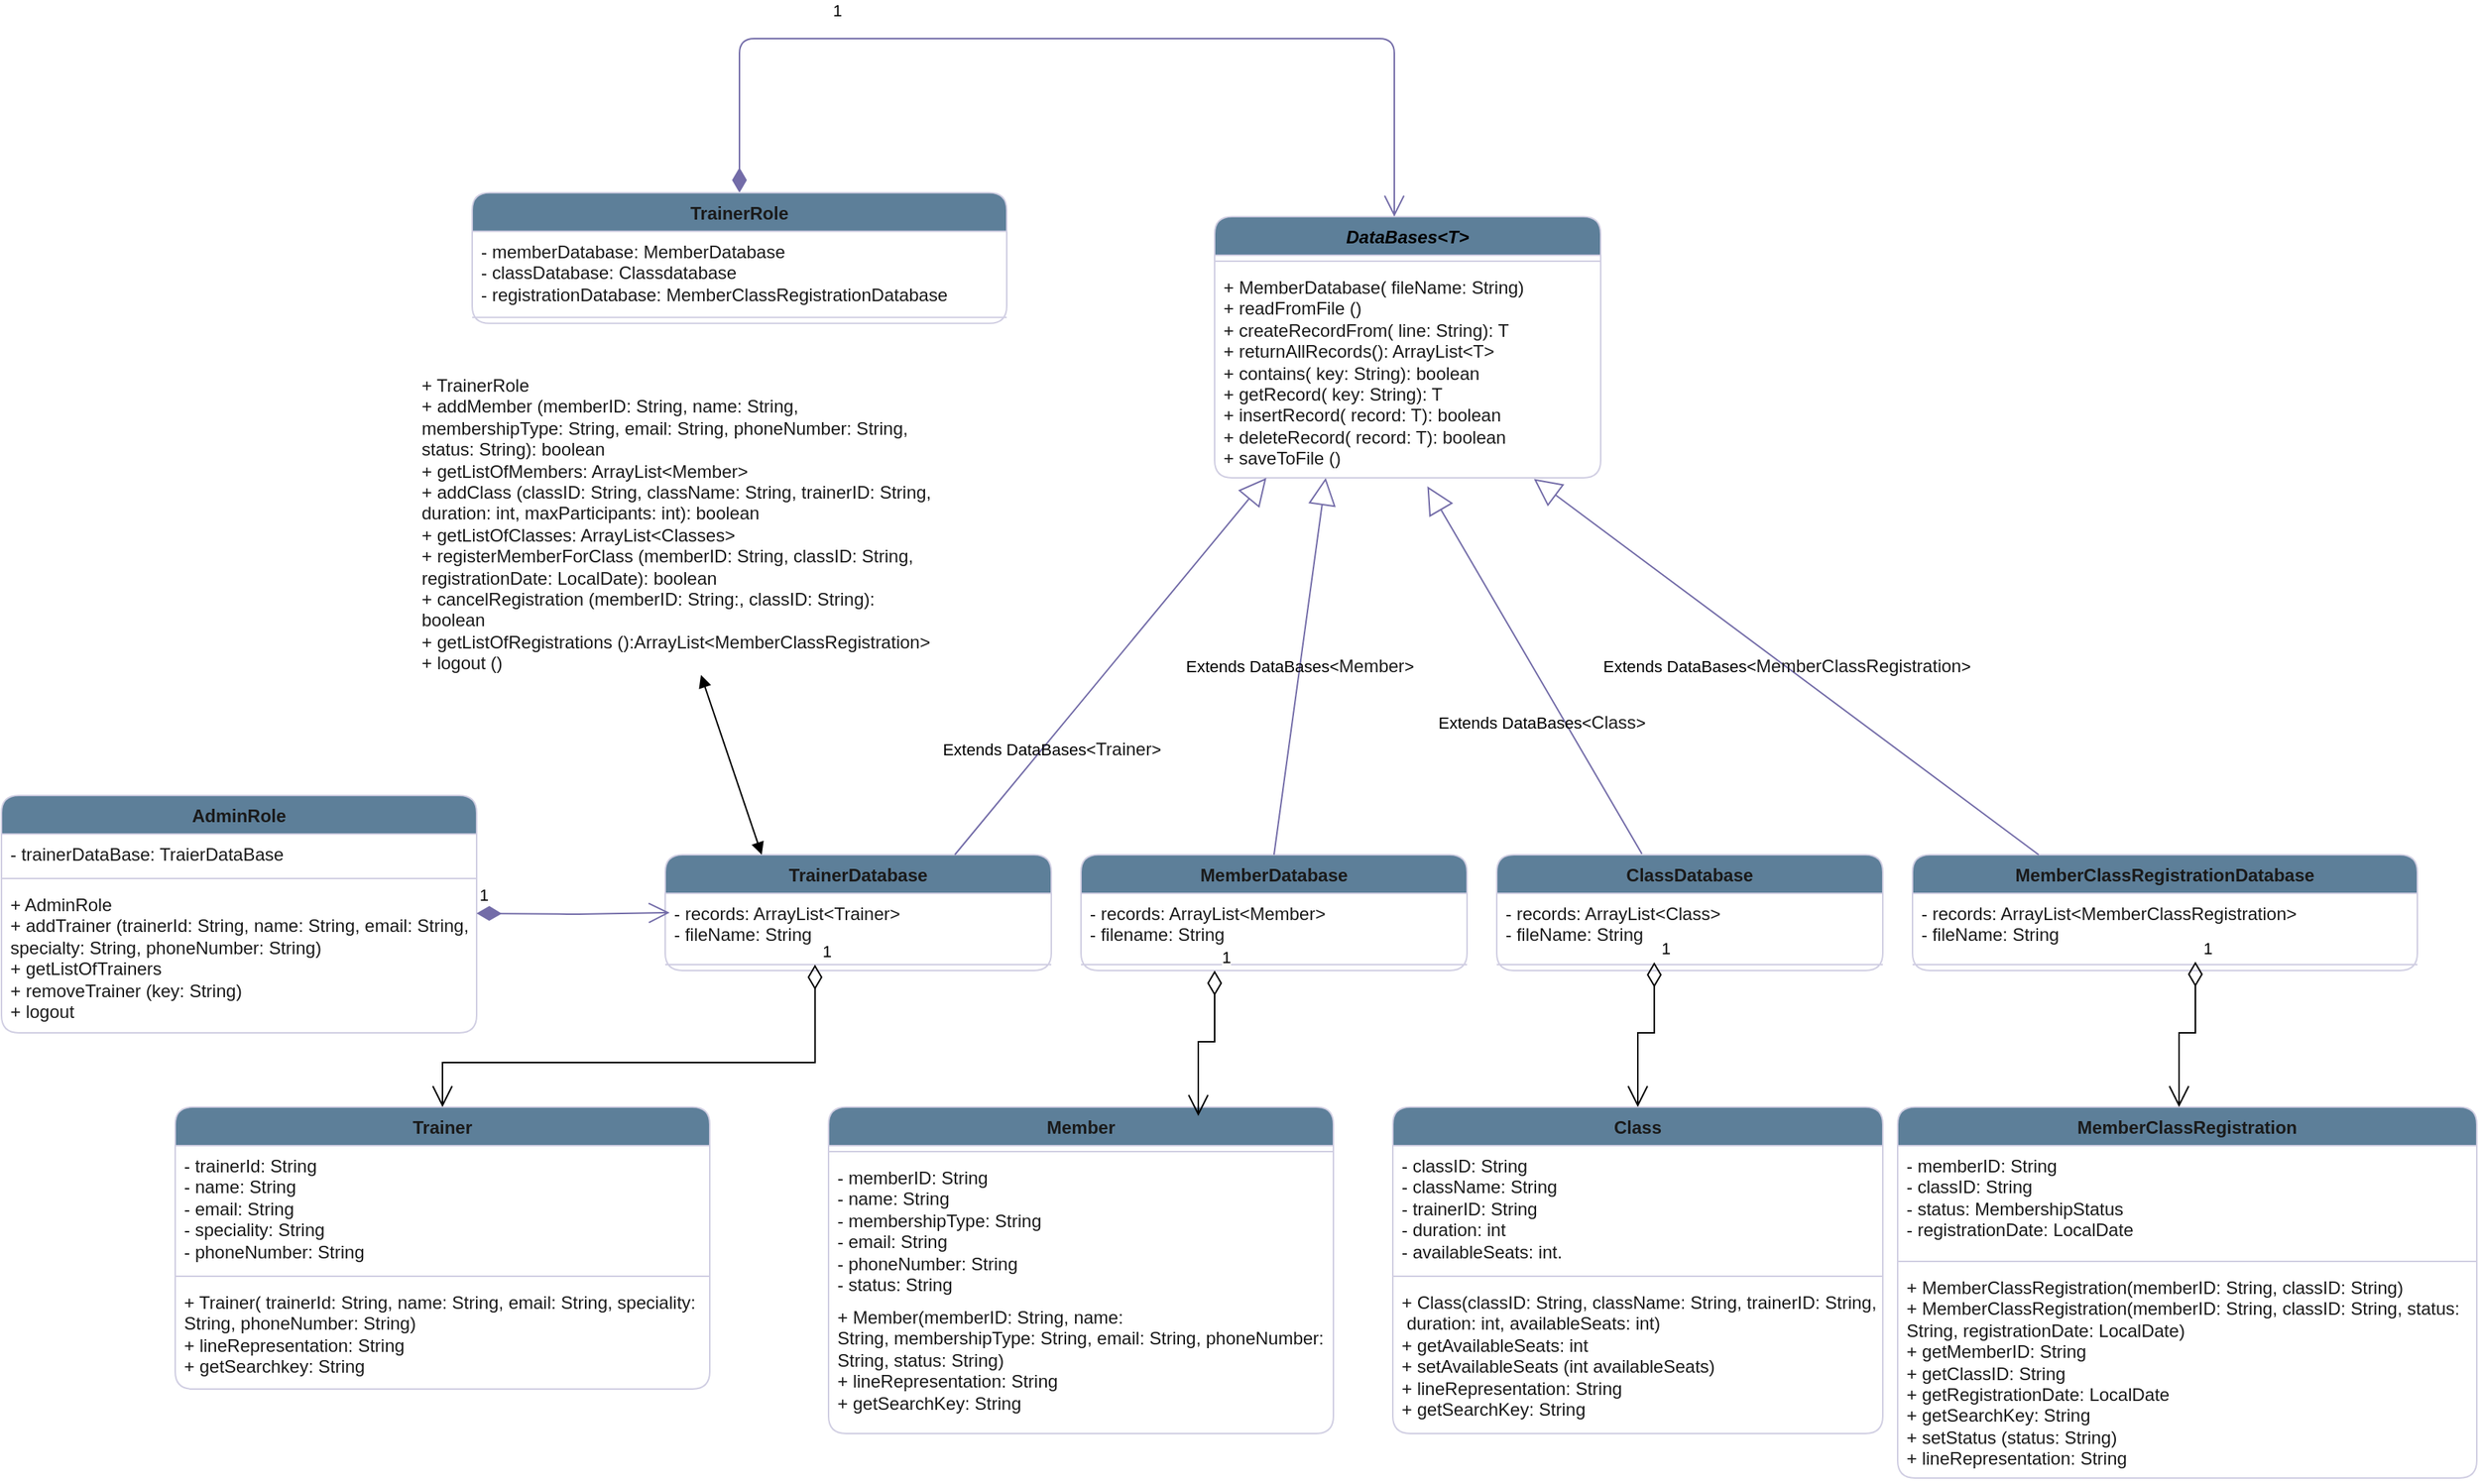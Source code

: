 <mxfile version="24.8.3">
  <diagram name="Page-1" id="uNXpM8GX55VVOr5tb7Le">
    <mxGraphModel dx="2457" dy="936" grid="1" gridSize="10" guides="1" tooltips="1" connect="1" arrows="1" fold="1" page="1" pageScale="1" pageWidth="827" pageHeight="1169" math="0" shadow="0">
      <root>
        <mxCell id="0" />
        <mxCell id="1" parent="0" />
        <mxCell id="aKMdua-5Uy_HJUvLc1qy-13" value="Member" style="swimlane;fontStyle=1;align=center;verticalAlign=top;childLayout=stackLayout;horizontal=1;startSize=26;horizontalStack=0;resizeParent=1;resizeParentMax=0;resizeLast=0;collapsible=1;marginBottom=0;whiteSpace=wrap;html=1;labelBackgroundColor=none;fillColor=#5D7F99;strokeColor=#D0CEE2;fontColor=#1A1A1A;rounded=1;" parent="1" vertex="1">
          <mxGeometry x="-270" y="770" width="340" height="220" as="geometry" />
        </mxCell>
        <mxCell id="aKMdua-5Uy_HJUvLc1qy-15" value="" style="line;strokeWidth=1;fillColor=none;align=left;verticalAlign=middle;spacingTop=-1;spacingLeft=3;spacingRight=3;rotatable=0;labelPosition=right;points=[];portConstraint=eastwest;strokeColor=#D0CEE2;labelBackgroundColor=none;fontColor=#1A1A1A;rounded=1;" parent="aKMdua-5Uy_HJUvLc1qy-13" vertex="1">
          <mxGeometry y="26" width="340" height="8" as="geometry" />
        </mxCell>
        <mxCell id="aKMdua-5Uy_HJUvLc1qy-14" value="-&amp;nbsp;memberID: String&lt;div&gt;- name: String&lt;/div&gt;&lt;div&gt;- membershipType: String&lt;/div&gt;&lt;div&gt;- email: String&lt;/div&gt;&lt;div&gt;- phoneNumber: String&lt;/div&gt;&lt;div&gt;- status: String&lt;/div&gt;" style="text;strokeColor=none;fillColor=none;align=left;verticalAlign=top;spacingLeft=4;spacingRight=4;overflow=hidden;rotatable=0;points=[[0,0.5],[1,0.5]];portConstraint=eastwest;whiteSpace=wrap;html=1;labelBackgroundColor=none;fontColor=#1A1A1A;rounded=1;" parent="aKMdua-5Uy_HJUvLc1qy-13" vertex="1">
          <mxGeometry y="34" width="340" height="94" as="geometry" />
        </mxCell>
        <mxCell id="aKMdua-5Uy_HJUvLc1qy-16" value="&lt;div&gt;+ Member(&lt;span style=&quot;background-color: initial;&quot;&gt;memberID: String,&amp;nbsp;&lt;/span&gt;&lt;span style=&quot;background-color: initial;&quot;&gt;name: String,&amp;nbsp;&lt;/span&gt;&lt;span style=&quot;background-color: initial;&quot;&gt;membershipType:&amp;nbsp;&lt;/span&gt;String&lt;span style=&quot;background-color: initial;&quot;&gt;,&amp;nbsp;&lt;/span&gt;&lt;span style=&quot;background-color: initial;&quot;&gt;email: String,&amp;nbsp;&lt;/span&gt;&lt;span style=&quot;background-color: initial;&quot;&gt;phoneNumber: String,&amp;nbsp;&lt;/span&gt;&lt;span style=&quot;background-color: initial;&quot;&gt;status:&amp;nbsp;&lt;/span&gt;String&lt;span style=&quot;background-color: initial;&quot;&gt;)&lt;/span&gt;&lt;/div&gt;+&amp;nbsp;lineRepresentation: String&lt;div&gt;+&amp;nbsp;getSearchKey: String&lt;/div&gt;" style="text;strokeColor=none;fillColor=none;align=left;verticalAlign=top;spacingLeft=4;spacingRight=4;overflow=hidden;rotatable=0;points=[[0,0.5],[1,0.5]];portConstraint=eastwest;whiteSpace=wrap;html=1;labelBackgroundColor=none;fontColor=#1A1A1A;rounded=1;" parent="aKMdua-5Uy_HJUvLc1qy-13" vertex="1">
          <mxGeometry y="128" width="340" height="92" as="geometry" />
        </mxCell>
        <mxCell id="aKMdua-5Uy_HJUvLc1qy-18" value="MemberDatabase" style="swimlane;fontStyle=1;align=center;verticalAlign=top;childLayout=stackLayout;horizontal=1;startSize=26;horizontalStack=0;resizeParent=1;resizeParentMax=0;resizeLast=0;collapsible=1;marginBottom=0;whiteSpace=wrap;html=1;labelBackgroundColor=none;fillColor=#5D7F99;strokeColor=#D0CEE2;fontColor=#1A1A1A;rounded=1;" parent="1" vertex="1">
          <mxGeometry x="-100" y="600.0" width="260" height="78" as="geometry" />
        </mxCell>
        <mxCell id="aKMdua-5Uy_HJUvLc1qy-19" value="- records: ArrayList&amp;lt;Member&amp;gt;&lt;div&gt;- filename: String&lt;/div&gt;" style="text;strokeColor=none;fillColor=none;align=left;verticalAlign=top;spacingLeft=4;spacingRight=4;overflow=hidden;rotatable=0;points=[[0,0.5],[1,0.5]];portConstraint=eastwest;whiteSpace=wrap;html=1;labelBackgroundColor=none;fontColor=#1A1A1A;rounded=1;" parent="aKMdua-5Uy_HJUvLc1qy-18" vertex="1">
          <mxGeometry y="26" width="260" height="44" as="geometry" />
        </mxCell>
        <mxCell id="aKMdua-5Uy_HJUvLc1qy-20" value="" style="line;strokeWidth=1;fillColor=none;align=left;verticalAlign=middle;spacingTop=-1;spacingLeft=3;spacingRight=3;rotatable=0;labelPosition=right;points=[];portConstraint=eastwest;strokeColor=#D0CEE2;labelBackgroundColor=none;fontColor=#1A1A1A;rounded=1;" parent="aKMdua-5Uy_HJUvLc1qy-18" vertex="1">
          <mxGeometry y="70" width="260" height="8" as="geometry" />
        </mxCell>
        <mxCell id="aKMdua-5Uy_HJUvLc1qy-26" value="ClassDatabase" style="swimlane;fontStyle=1;align=center;verticalAlign=top;childLayout=stackLayout;horizontal=1;startSize=26;horizontalStack=0;resizeParent=1;resizeParentMax=0;resizeLast=0;collapsible=1;marginBottom=0;whiteSpace=wrap;html=1;labelBackgroundColor=none;fillColor=#5D7F99;strokeColor=#D0CEE2;fontColor=#1A1A1A;rounded=1;" parent="1" vertex="1">
          <mxGeometry x="180" y="600.0" width="260" height="78" as="geometry" />
        </mxCell>
        <mxCell id="aKMdua-5Uy_HJUvLc1qy-27" value="- records: ArrayList&amp;lt;Class&amp;gt;&lt;div&gt;- fileName: String&lt;/div&gt;" style="text;strokeColor=none;fillColor=none;align=left;verticalAlign=top;spacingLeft=4;spacingRight=4;overflow=hidden;rotatable=0;points=[[0,0.5],[1,0.5]];portConstraint=eastwest;whiteSpace=wrap;html=1;labelBackgroundColor=none;fontColor=#1A1A1A;rounded=1;" parent="aKMdua-5Uy_HJUvLc1qy-26" vertex="1">
          <mxGeometry y="26" width="260" height="44" as="geometry" />
        </mxCell>
        <mxCell id="aKMdua-5Uy_HJUvLc1qy-28" value="" style="line;strokeWidth=1;fillColor=none;align=left;verticalAlign=middle;spacingTop=-1;spacingLeft=3;spacingRight=3;rotatable=0;labelPosition=right;points=[];portConstraint=eastwest;strokeColor=#D0CEE2;labelBackgroundColor=none;fontColor=#1A1A1A;rounded=1;" parent="aKMdua-5Uy_HJUvLc1qy-26" vertex="1">
          <mxGeometry y="70" width="260" height="8" as="geometry" />
        </mxCell>
        <mxCell id="aKMdua-5Uy_HJUvLc1qy-30" value="MemberClassRegistration" style="swimlane;fontStyle=1;align=center;verticalAlign=top;childLayout=stackLayout;horizontal=1;startSize=26;horizontalStack=0;resizeParent=1;resizeParentMax=0;resizeLast=0;collapsible=1;marginBottom=0;whiteSpace=wrap;html=1;labelBackgroundColor=none;fillColor=#5D7F99;strokeColor=#D0CEE2;fontColor=#1A1A1A;rounded=1;" parent="1" vertex="1">
          <mxGeometry x="450" y="770" width="390" height="250" as="geometry" />
        </mxCell>
        <mxCell id="aKMdua-5Uy_HJUvLc1qy-31" value="-&amp;nbsp;memberID:&amp;nbsp;String&lt;div&gt;- classID:&amp;nbsp;String&lt;div&gt;- status: MembershipStatus&lt;/div&gt;&lt;/div&gt;&lt;div&gt;- registrationDate: LocalDate&lt;br&gt;&lt;/div&gt;" style="text;strokeColor=none;fillColor=none;align=left;verticalAlign=top;spacingLeft=4;spacingRight=4;overflow=hidden;rotatable=0;points=[[0,0.5],[1,0.5]];portConstraint=eastwest;whiteSpace=wrap;html=1;labelBackgroundColor=none;fontColor=#1A1A1A;rounded=1;" parent="aKMdua-5Uy_HJUvLc1qy-30" vertex="1">
          <mxGeometry y="26" width="390" height="74" as="geometry" />
        </mxCell>
        <mxCell id="aKMdua-5Uy_HJUvLc1qy-32" value="" style="line;strokeWidth=1;fillColor=none;align=left;verticalAlign=middle;spacingTop=-1;spacingLeft=3;spacingRight=3;rotatable=0;labelPosition=right;points=[];portConstraint=eastwest;strokeColor=#D0CEE2;labelBackgroundColor=none;fontColor=#1A1A1A;rounded=1;" parent="aKMdua-5Uy_HJUvLc1qy-30" vertex="1">
          <mxGeometry y="100" width="390" height="8" as="geometry" />
        </mxCell>
        <mxCell id="aKMdua-5Uy_HJUvLc1qy-33" value="&lt;div style=&quot;&quot;&gt;+ MemberClassRegistration(&lt;span style=&quot;background-color: initial;&quot;&gt;memberID:&amp;nbsp;String,&amp;nbsp;&lt;/span&gt;&lt;span style=&quot;background-color: initial;&quot;&gt;classID:&amp;nbsp;String)&lt;/span&gt;&lt;/div&gt;&lt;div style=&quot;&quot;&gt;&lt;div&gt;+ MemberClassRegistration(&lt;span style=&quot;background-color: initial;&quot;&gt;memberID:&amp;nbsp;String,&amp;nbsp;&lt;/span&gt;&lt;span style=&quot;background-color: initial;&quot;&gt;classID:&amp;nbsp;String,&amp;nbsp;&lt;/span&gt;&lt;span style=&quot;background-color: initial;&quot;&gt;status: String,&amp;nbsp;&lt;/span&gt;&lt;span style=&quot;background-color: initial;&quot;&gt;registrationDate: LocalDate&lt;/span&gt;&lt;span style=&quot;background-color: initial;&quot;&gt;)&lt;/span&gt;&lt;/div&gt;&lt;div&gt;&lt;span style=&quot;background-color: initial;&quot;&gt;+&amp;nbsp;&lt;/span&gt;&lt;span style=&quot;background-color: initial;&quot;&gt;getMemberID: String&lt;/span&gt;&lt;/div&gt;&lt;div&gt;+ getClassID: String&lt;/div&gt;&lt;div&gt;&lt;span style=&quot;background-color: initial;&quot;&gt;+ getRegistrationDate: LocalDate&amp;nbsp;&lt;/span&gt;&lt;/div&gt;&lt;div&gt;+ getSearchKey: String&lt;/div&gt;&lt;div&gt;+ setStatus (status: String)&amp;nbsp;&lt;/div&gt;&lt;div&gt;&lt;span style=&quot;background-color: initial;&quot;&gt;+ lineRepresentation: String&lt;/span&gt;&lt;/div&gt;&lt;/div&gt;&lt;div style=&quot;&quot;&gt;&lt;br&gt;&lt;/div&gt;" style="text;strokeColor=none;fillColor=none;align=left;verticalAlign=top;spacingLeft=4;spacingRight=4;overflow=hidden;rotatable=0;points=[[0,0.5],[1,0.5]];portConstraint=eastwest;whiteSpace=wrap;html=1;labelBackgroundColor=none;fontColor=#1A1A1A;rounded=1;" parent="aKMdua-5Uy_HJUvLc1qy-30" vertex="1">
          <mxGeometry y="108" width="390" height="142" as="geometry" />
        </mxCell>
        <mxCell id="aKMdua-5Uy_HJUvLc1qy-34" value="MemberClassRegistrationDatabase" style="swimlane;fontStyle=1;align=center;verticalAlign=top;childLayout=stackLayout;horizontal=1;startSize=26;horizontalStack=0;resizeParent=1;resizeParentMax=0;resizeLast=0;collapsible=1;marginBottom=0;whiteSpace=wrap;html=1;labelBackgroundColor=none;fillColor=#5D7F99;strokeColor=#D0CEE2;fontColor=#1A1A1A;rounded=1;" parent="1" vertex="1">
          <mxGeometry x="460" y="600" width="340" height="78" as="geometry" />
        </mxCell>
        <mxCell id="aKMdua-5Uy_HJUvLc1qy-35" value="- records: ArrayList&amp;lt;MemberClassRegistration&amp;gt;&lt;div&gt;- fileName: String&lt;/div&gt;" style="text;strokeColor=none;fillColor=none;align=left;verticalAlign=top;spacingLeft=4;spacingRight=4;overflow=hidden;rotatable=0;points=[[0,0.5],[1,0.5]];portConstraint=eastwest;whiteSpace=wrap;html=1;labelBackgroundColor=none;fontColor=#1A1A1A;rounded=1;" parent="aKMdua-5Uy_HJUvLc1qy-34" vertex="1">
          <mxGeometry y="26" width="340" height="44" as="geometry" />
        </mxCell>
        <mxCell id="aKMdua-5Uy_HJUvLc1qy-36" value="" style="line;strokeWidth=1;fillColor=none;align=left;verticalAlign=middle;spacingTop=-1;spacingLeft=3;spacingRight=3;rotatable=0;labelPosition=right;points=[];portConstraint=eastwest;strokeColor=#D0CEE2;labelBackgroundColor=none;fontColor=#1A1A1A;rounded=1;" parent="aKMdua-5Uy_HJUvLc1qy-34" vertex="1">
          <mxGeometry y="70" width="340" height="8" as="geometry" />
        </mxCell>
        <mxCell id="q00j8vEAsBJCaMF-4gGI-24" value="Extends DataBases&amp;lt;&lt;span style=&quot;color: rgb(26, 26, 26); font-size: 12px; text-align: left; text-wrap-mode: wrap;&quot;&gt;Member&lt;/span&gt;&amp;gt;" style="endArrow=block;endSize=16;endFill=0;html=1;rounded=1;exitX=0.5;exitY=0;exitDx=0;exitDy=0;entryX=0.271;entryY=0.446;entryDx=0;entryDy=0;labelBackgroundColor=none;strokeColor=#736CA8;fontColor=default;entryPerimeter=0;" parent="1" source="aKMdua-5Uy_HJUvLc1qy-18" edge="1">
          <mxGeometry width="160" relative="1" as="geometry">
            <mxPoint x="-100" y="584.57" as="sourcePoint" />
            <mxPoint x="64.85" y="345.998" as="targetPoint" />
          </mxGeometry>
        </mxCell>
        <mxCell id="q00j8vEAsBJCaMF-4gGI-25" value="Extends DataBases&amp;lt;&lt;span style=&quot;text-wrap-mode: wrap; color: rgb(26, 26, 26); font-size: 12px; text-align: left;&quot;&gt;Class&lt;/span&gt;&amp;gt;" style="endArrow=block;endSize=16;endFill=0;html=1;rounded=1;exitX=0.376;exitY=-0.008;exitDx=0;exitDy=0;labelBackgroundColor=none;strokeColor=#736CA8;fontColor=default;exitPerimeter=0;entryX=0.551;entryY=1.04;entryDx=0;entryDy=0;entryPerimeter=0;" parent="1" source="aKMdua-5Uy_HJUvLc1qy-26" target="O5-P1oSjziZnz9pOeTau-6" edge="1">
          <mxGeometry x="-0.223" y="13" width="160" relative="1" as="geometry">
            <mxPoint x="30" y="651.86" as="sourcePoint" />
            <mxPoint x="277.8" y="361.86" as="targetPoint" />
            <mxPoint y="1" as="offset" />
          </mxGeometry>
        </mxCell>
        <mxCell id="q00j8vEAsBJCaMF-4gGI-26" value="&lt;div style=&quot;text-align: left;&quot;&gt;&lt;span style=&quot;background-color: initial;&quot;&gt;Extends DataBases&amp;lt;&lt;font color=&quot;#1a1a1a&quot;&gt;&lt;span style=&quot;font-size: 12px; text-wrap-mode: wrap;&quot;&gt;MemberClassRegistration&lt;/span&gt;&lt;/font&gt;&lt;/span&gt;&lt;span style=&quot;background-color: initial;&quot;&gt;&amp;gt;&lt;/span&gt;&lt;/div&gt;" style="endArrow=block;endSize=16;endFill=0;html=1;rounded=1;exitX=0.25;exitY=0;exitDx=0;exitDy=0;entryX=0.827;entryY=1.005;entryDx=0;entryDy=0;labelBackgroundColor=none;strokeColor=#736CA8;fontColor=default;entryPerimeter=0;" parent="1" source="aKMdua-5Uy_HJUvLc1qy-34" target="O5-P1oSjziZnz9pOeTau-6" edge="1">
          <mxGeometry width="160" relative="1" as="geometry">
            <mxPoint x="785" y="631.86" as="sourcePoint" />
            <mxPoint x="354.8" y="360.004" as="targetPoint" />
          </mxGeometry>
        </mxCell>
        <mxCell id="O5-P1oSjziZnz9pOeTau-3" value="&lt;i style=&quot;color: rgb(0, 0, 0);&quot;&gt;DataBases&amp;lt;T&amp;gt;&lt;/i&gt;&lt;div&gt;&lt;i style=&quot;color: rgb(0, 0, 0);&quot;&gt;&lt;br&gt;&lt;/i&gt;&lt;/div&gt;" style="swimlane;fontStyle=1;align=center;verticalAlign=top;childLayout=stackLayout;horizontal=1;startSize=26;horizontalStack=0;resizeParent=1;resizeParentMax=0;resizeLast=0;collapsible=1;marginBottom=0;whiteSpace=wrap;html=1;labelBackgroundColor=none;fillColor=#5D7F99;strokeColor=#D0CEE2;fontColor=#1A1A1A;rounded=1;" vertex="1" parent="1">
          <mxGeometry x="-10" y="170" width="260" height="176" as="geometry" />
        </mxCell>
        <mxCell id="O5-P1oSjziZnz9pOeTau-5" value="" style="line;strokeWidth=1;fillColor=none;align=left;verticalAlign=middle;spacingTop=-1;spacingLeft=3;spacingRight=3;rotatable=0;labelPosition=right;points=[];portConstraint=eastwest;strokeColor=#D0CEE2;labelBackgroundColor=none;fontColor=#1A1A1A;rounded=1;" vertex="1" parent="O5-P1oSjziZnz9pOeTau-3">
          <mxGeometry y="26" width="260" height="8" as="geometry" />
        </mxCell>
        <mxCell id="O5-P1oSjziZnz9pOeTau-6" value="+ MemberDatabase( fileName: String)&lt;div&gt;+ readFromFile ()&lt;/div&gt;&lt;div&gt;+ createRecordFrom( line: String): T&lt;/div&gt;&lt;div&gt;+ returnAllRecords(): ArrayList&amp;lt;T&lt;span style=&quot;background-color: initial;&quot;&gt;&amp;gt;&lt;/span&gt;&lt;/div&gt;&lt;div&gt;+ contains( key: String): boolean&lt;/div&gt;&lt;div&gt;+ getRecord( key: String): T&lt;/div&gt;&lt;div&gt;+ insertRecord( record: T): boolean&lt;/div&gt;&lt;div&gt;+ deleteRecord( record: T): boolean&lt;/div&gt;&lt;div&gt;+ saveToFile ()&lt;/div&gt;" style="text;strokeColor=none;fillColor=none;align=left;verticalAlign=top;spacingLeft=4;spacingRight=4;overflow=hidden;rotatable=0;points=[[0,0.5],[1,0.5]];portConstraint=eastwest;whiteSpace=wrap;html=1;labelBackgroundColor=none;fontColor=#1A1A1A;rounded=1;" vertex="1" parent="O5-P1oSjziZnz9pOeTau-3">
          <mxGeometry y="34" width="260" height="142" as="geometry" />
        </mxCell>
        <mxCell id="O5-P1oSjziZnz9pOeTau-7" value="1" style="endArrow=open;html=1;endSize=12;startArrow=diamondThin;startSize=14;startFill=1;edgeStyle=orthogonalEdgeStyle;align=left;verticalAlign=bottom;rounded=1;labelBackgroundColor=none;strokeColor=#736CA8;fontColor=default;exitX=0.5;exitY=0;exitDx=0;exitDy=0;" edge="1" parent="1" source="O5-P1oSjziZnz9pOeTau-18">
          <mxGeometry x="-0.503" y="10" relative="1" as="geometry">
            <mxPoint x="110" y="89.998" as="sourcePoint" />
            <mxPoint x="111" y="170" as="targetPoint" />
            <mxPoint as="offset" />
            <Array as="points">
              <mxPoint x="-330" y="50" />
              <mxPoint x="111" y="50" />
            </Array>
          </mxGeometry>
        </mxCell>
        <mxCell id="O5-P1oSjziZnz9pOeTau-13" value="TrainerDatabase" style="swimlane;fontStyle=1;align=center;verticalAlign=top;childLayout=stackLayout;horizontal=1;startSize=26;horizontalStack=0;resizeParent=1;resizeParentMax=0;resizeLast=0;collapsible=1;marginBottom=0;whiteSpace=wrap;html=1;labelBackgroundColor=none;fillColor=#5D7F99;strokeColor=#D0CEE2;fontColor=#1A1A1A;rounded=1;" vertex="1" parent="1">
          <mxGeometry x="-380" y="600.0" width="260" height="78" as="geometry" />
        </mxCell>
        <mxCell id="O5-P1oSjziZnz9pOeTau-14" value="- records: ArrayList&amp;lt;Trainer&amp;gt;&lt;div&gt;- fileName: String&lt;/div&gt;" style="text;strokeColor=none;fillColor=none;align=left;verticalAlign=top;spacingLeft=4;spacingRight=4;overflow=hidden;rotatable=0;points=[[0,0.5],[1,0.5]];portConstraint=eastwest;whiteSpace=wrap;html=1;labelBackgroundColor=none;fontColor=#1A1A1A;rounded=1;" vertex="1" parent="O5-P1oSjziZnz9pOeTau-13">
          <mxGeometry y="26" width="260" height="44" as="geometry" />
        </mxCell>
        <mxCell id="O5-P1oSjziZnz9pOeTau-15" value="" style="line;strokeWidth=1;fillColor=none;align=left;verticalAlign=middle;spacingTop=-1;spacingLeft=3;spacingRight=3;rotatable=0;labelPosition=right;points=[];portConstraint=eastwest;strokeColor=#D0CEE2;labelBackgroundColor=none;fontColor=#1A1A1A;rounded=1;" vertex="1" parent="O5-P1oSjziZnz9pOeTau-13">
          <mxGeometry y="70" width="260" height="8" as="geometry" />
        </mxCell>
        <mxCell id="O5-P1oSjziZnz9pOeTau-17" value="Extends DataBases&amp;lt;&lt;span style=&quot;color: rgb(26, 26, 26); font-size: 12px; text-align: left; text-wrap-mode: wrap;&quot;&gt;Trainer&lt;/span&gt;&amp;gt;" style="endArrow=block;endSize=16;endFill=0;html=1;rounded=1;exitX=0.75;exitY=0;exitDx=0;exitDy=0;entryX=0.271;entryY=0.446;entryDx=0;entryDy=0;labelBackgroundColor=none;strokeColor=#736CA8;fontColor=default;entryPerimeter=0;" edge="1" parent="1" source="O5-P1oSjziZnz9pOeTau-13">
          <mxGeometry x="-0.421" y="-6" width="160" relative="1" as="geometry">
            <mxPoint x="-250" y="626.43" as="sourcePoint" />
            <mxPoint x="24.85" y="345.998" as="targetPoint" />
            <mxPoint y="-1" as="offset" />
          </mxGeometry>
        </mxCell>
        <mxCell id="O5-P1oSjziZnz9pOeTau-18" value="TrainerRole" style="swimlane;fontStyle=1;align=center;verticalAlign=top;childLayout=stackLayout;horizontal=1;startSize=26;horizontalStack=0;resizeParent=1;resizeParentMax=0;resizeLast=0;collapsible=1;marginBottom=0;whiteSpace=wrap;html=1;labelBackgroundColor=none;fillColor=#5D7F99;strokeColor=#D0CEE2;fontColor=#1A1A1A;rounded=1;" vertex="1" parent="1">
          <mxGeometry x="-510" y="153.9" width="360" height="88" as="geometry" />
        </mxCell>
        <mxCell id="O5-P1oSjziZnz9pOeTau-19" value="- memberDatabase: MemberDatabase&lt;div&gt;- classDatabase: Classdatabase&lt;/div&gt;&lt;div&gt;- registrationDatabase:&amp;nbsp;&lt;span style=&quot;text-align: center; background-color: initial;&quot;&gt;MemberClassRegistrationDatabase&lt;/span&gt;&lt;/div&gt;" style="text;strokeColor=none;fillColor=none;align=left;verticalAlign=top;spacingLeft=4;spacingRight=4;overflow=hidden;rotatable=0;points=[[0,0.5],[1,0.5]];portConstraint=eastwest;whiteSpace=wrap;html=1;labelBackgroundColor=none;fontColor=#1A1A1A;rounded=1;" vertex="1" parent="O5-P1oSjziZnz9pOeTau-18">
          <mxGeometry y="26" width="360" height="54" as="geometry" />
        </mxCell>
        <mxCell id="O5-P1oSjziZnz9pOeTau-20" value="" style="line;strokeWidth=1;fillColor=none;align=left;verticalAlign=middle;spacingTop=-1;spacingLeft=3;spacingRight=3;rotatable=0;labelPosition=right;points=[];portConstraint=eastwest;strokeColor=#D0CEE2;labelBackgroundColor=none;fontColor=#1A1A1A;rounded=1;" vertex="1" parent="O5-P1oSjziZnz9pOeTau-18">
          <mxGeometry y="80" width="360" height="8" as="geometry" />
        </mxCell>
        <mxCell id="O5-P1oSjziZnz9pOeTau-22" value="" style="endArrow=block;startArrow=block;endFill=1;startFill=1;html=1;rounded=0;entryX=0.25;entryY=0;entryDx=0;entryDy=0;exitX=0.539;exitY=0.985;exitDx=0;exitDy=0;exitPerimeter=0;" edge="1" parent="1" source="O5-P1oSjziZnz9pOeTau-21" target="O5-P1oSjziZnz9pOeTau-13">
          <mxGeometry width="160" relative="1" as="geometry">
            <mxPoint x="-280.67" y="453.9" as="sourcePoint" />
            <mxPoint x="-280.51" y="557.8" as="targetPoint" />
            <Array as="points" />
          </mxGeometry>
        </mxCell>
        <mxCell id="O5-P1oSjziZnz9pOeTau-25" value="AdminRole" style="swimlane;fontStyle=1;align=center;verticalAlign=top;childLayout=stackLayout;horizontal=1;startSize=26;horizontalStack=0;resizeParent=1;resizeParentMax=0;resizeLast=0;collapsible=1;marginBottom=0;whiteSpace=wrap;html=1;labelBackgroundColor=none;fillColor=#5D7F99;strokeColor=#D0CEE2;fontColor=#1A1A1A;rounded=1;" vertex="1" parent="1">
          <mxGeometry x="-827" y="560" width="320" height="160" as="geometry" />
        </mxCell>
        <mxCell id="O5-P1oSjziZnz9pOeTau-26" value="- trainerDataBase: TraierDataBase" style="text;strokeColor=none;fillColor=none;align=left;verticalAlign=top;spacingLeft=4;spacingRight=4;overflow=hidden;rotatable=0;points=[[0,0.5],[1,0.5]];portConstraint=eastwest;whiteSpace=wrap;html=1;labelBackgroundColor=none;fontColor=#1A1A1A;rounded=1;" vertex="1" parent="O5-P1oSjziZnz9pOeTau-25">
          <mxGeometry y="26" width="320" height="26" as="geometry" />
        </mxCell>
        <mxCell id="O5-P1oSjziZnz9pOeTau-27" value="" style="line;strokeWidth=1;fillColor=none;align=left;verticalAlign=middle;spacingTop=-1;spacingLeft=3;spacingRight=3;rotatable=0;labelPosition=right;points=[];portConstraint=eastwest;strokeColor=#D0CEE2;labelBackgroundColor=none;fontColor=#1A1A1A;rounded=1;" vertex="1" parent="O5-P1oSjziZnz9pOeTau-25">
          <mxGeometry y="52" width="320" height="8" as="geometry" />
        </mxCell>
        <mxCell id="O5-P1oSjziZnz9pOeTau-28" value="&lt;div&gt;+ AdminRole&lt;/div&gt;+&amp;nbsp;&lt;span style=&quot;background-color: initial;&quot;&gt;addTrainer (trainerId: String, name: String, email: String, specialty: String, &lt;/span&gt;&lt;span style=&quot;background-color: initial;&quot;&gt;phoneNumber: String)&lt;/span&gt;&lt;div&gt;&lt;span style=&quot;background-color: initial;&quot;&gt;+ getListOfTrainers&lt;br&gt;&lt;/span&gt;&lt;/div&gt;&lt;div&gt;&lt;span style=&quot;background-color: initial;&quot;&gt;+ removeTrainer (key: String)&lt;br&gt;&lt;/span&gt;&lt;/div&gt;&lt;div&gt;&lt;span style=&quot;background-color: initial;&quot;&gt;+&amp;nbsp;&lt;/span&gt;&lt;span style=&quot;background-color: initial;&quot;&gt;logout&lt;/span&gt;&lt;/div&gt;" style="text;strokeColor=none;fillColor=none;align=left;verticalAlign=top;spacingLeft=4;spacingRight=4;overflow=hidden;rotatable=0;points=[[0,0.5],[1,0.5]];portConstraint=eastwest;whiteSpace=wrap;html=1;labelBackgroundColor=none;fontColor=#1A1A1A;rounded=1;" vertex="1" parent="O5-P1oSjziZnz9pOeTau-25">
          <mxGeometry y="60" width="320" height="100" as="geometry" />
        </mxCell>
        <mxCell id="O5-P1oSjziZnz9pOeTau-29" value="1" style="endArrow=open;html=1;endSize=12;startArrow=diamondThin;startSize=14;startFill=1;edgeStyle=orthogonalEdgeStyle;align=left;verticalAlign=bottom;rounded=1;labelBackgroundColor=none;strokeColor=#736CA8;fontColor=default;" edge="1" parent="1">
          <mxGeometry x="-1" y="3" relative="1" as="geometry">
            <mxPoint x="-507" y="639.47" as="sourcePoint" />
            <mxPoint x="-377" y="639" as="targetPoint" />
          </mxGeometry>
        </mxCell>
        <mxCell id="O5-P1oSjziZnz9pOeTau-30" value="Trainer" style="swimlane;fontStyle=1;align=center;verticalAlign=top;childLayout=stackLayout;horizontal=1;startSize=26;horizontalStack=0;resizeParent=1;resizeParentMax=0;resizeLast=0;collapsible=1;marginBottom=0;whiteSpace=wrap;html=1;labelBackgroundColor=none;fillColor=#5D7F99;strokeColor=#D0CEE2;fontColor=#1A1A1A;rounded=1;" vertex="1" parent="1">
          <mxGeometry x="-710" y="770" width="360" height="190" as="geometry" />
        </mxCell>
        <mxCell id="O5-P1oSjziZnz9pOeTau-31" value="- trainerId: String&lt;div&gt;- name: String&lt;/div&gt;&lt;div&gt;- email: String&lt;/div&gt;&lt;div&gt;- speciality: String&lt;/div&gt;&lt;div&gt;- phoneNumber: String&lt;/div&gt;" style="text;strokeColor=none;fillColor=none;align=left;verticalAlign=top;spacingLeft=4;spacingRight=4;overflow=hidden;rotatable=0;points=[[0,0.5],[1,0.5]];portConstraint=eastwest;whiteSpace=wrap;html=1;labelBackgroundColor=none;fontColor=#1A1A1A;rounded=1;" vertex="1" parent="O5-P1oSjziZnz9pOeTau-30">
          <mxGeometry y="26" width="360" height="84" as="geometry" />
        </mxCell>
        <mxCell id="O5-P1oSjziZnz9pOeTau-32" value="" style="line;strokeWidth=1;fillColor=none;align=left;verticalAlign=middle;spacingTop=-1;spacingLeft=3;spacingRight=3;rotatable=0;labelPosition=right;points=[];portConstraint=eastwest;strokeColor=#D0CEE2;labelBackgroundColor=none;fontColor=#1A1A1A;rounded=1;" vertex="1" parent="O5-P1oSjziZnz9pOeTau-30">
          <mxGeometry y="110" width="360" height="8" as="geometry" />
        </mxCell>
        <mxCell id="O5-P1oSjziZnz9pOeTau-33" value="+ Trainer( trainerId: String,&amp;nbsp;&lt;span style=&quot;background-color: initial;&quot;&gt;name: String,&amp;nbsp;&lt;/span&gt;&lt;span style=&quot;background-color: initial;&quot;&gt;email: String,&amp;nbsp;&lt;/span&gt;&lt;span style=&quot;background-color: initial;&quot;&gt;speciality: String,&amp;nbsp;&lt;/span&gt;&lt;span style=&quot;background-color: initial;&quot;&gt;phoneNumber: String)&lt;/span&gt;&lt;div&gt;&lt;span style=&quot;background-color: initial;&quot;&gt;+ lineRepresentation: String&lt;/span&gt;&lt;/div&gt;&lt;div&gt;&lt;span style=&quot;background-color: initial;&quot;&gt;+ getSearchkey: String&lt;/span&gt;&lt;/div&gt;" style="text;strokeColor=none;fillColor=none;align=left;verticalAlign=top;spacingLeft=4;spacingRight=4;overflow=hidden;rotatable=0;points=[[0,0.5],[1,0.5]];portConstraint=eastwest;whiteSpace=wrap;html=1;labelBackgroundColor=none;fontColor=#1A1A1A;rounded=1;" vertex="1" parent="O5-P1oSjziZnz9pOeTau-30">
          <mxGeometry y="118" width="360" height="72" as="geometry" />
        </mxCell>
        <mxCell id="O5-P1oSjziZnz9pOeTau-34" value="1" style="endArrow=open;html=1;endSize=12;startArrow=diamondThin;startSize=14;startFill=0;edgeStyle=orthogonalEdgeStyle;align=left;verticalAlign=bottom;rounded=0;exitX=0.388;exitY=0.5;exitDx=0;exitDy=0;exitPerimeter=0;entryX=0.5;entryY=0;entryDx=0;entryDy=0;" edge="1" parent="1" source="O5-P1oSjziZnz9pOeTau-15" target="O5-P1oSjziZnz9pOeTau-30">
          <mxGeometry x="-1" y="3" relative="1" as="geometry">
            <mxPoint x="-310" y="720" as="sourcePoint" />
            <mxPoint x="-190" y="720.71" as="targetPoint" />
            <Array as="points">
              <mxPoint x="-279" y="740" />
              <mxPoint x="-530" y="740" />
            </Array>
          </mxGeometry>
        </mxCell>
        <mxCell id="O5-P1oSjziZnz9pOeTau-35" value="Class" style="swimlane;fontStyle=1;align=center;verticalAlign=top;childLayout=stackLayout;horizontal=1;startSize=26;horizontalStack=0;resizeParent=1;resizeParentMax=0;resizeLast=0;collapsible=1;marginBottom=0;whiteSpace=wrap;html=1;labelBackgroundColor=none;fillColor=#5D7F99;strokeColor=#D0CEE2;fontColor=#1A1A1A;rounded=1;" vertex="1" parent="1">
          <mxGeometry x="110" y="770" width="330" height="220" as="geometry" />
        </mxCell>
        <mxCell id="O5-P1oSjziZnz9pOeTau-36" value="&lt;div&gt;- classID:&amp;nbsp;String&lt;/div&gt;&lt;div&gt;- className:&amp;nbsp;String&lt;/div&gt;&lt;div&gt;- trainerID:&amp;nbsp;String&lt;/div&gt;&lt;div&gt;- duration: int&lt;/div&gt;&lt;div&gt;- availableSeats: int.&lt;/div&gt;" style="text;strokeColor=none;fillColor=none;align=left;verticalAlign=top;spacingLeft=4;spacingRight=4;overflow=hidden;rotatable=0;points=[[0,0.5],[1,0.5]];portConstraint=eastwest;whiteSpace=wrap;html=1;labelBackgroundColor=none;fontColor=#1A1A1A;rounded=1;" vertex="1" parent="O5-P1oSjziZnz9pOeTau-35">
          <mxGeometry y="26" width="330" height="84" as="geometry" />
        </mxCell>
        <mxCell id="O5-P1oSjziZnz9pOeTau-37" value="" style="line;strokeWidth=1;fillColor=none;align=left;verticalAlign=middle;spacingTop=-1;spacingLeft=3;spacingRight=3;rotatable=0;labelPosition=right;points=[];portConstraint=eastwest;strokeColor=#D0CEE2;labelBackgroundColor=none;fontColor=#1A1A1A;rounded=1;" vertex="1" parent="O5-P1oSjziZnz9pOeTau-35">
          <mxGeometry y="110" width="330" height="8" as="geometry" />
        </mxCell>
        <mxCell id="O5-P1oSjziZnz9pOeTau-38" value="&lt;div&gt;+ Class(&lt;span style=&quot;background-color: initial;&quot;&gt;classID:&amp;nbsp;String,&amp;nbsp;&lt;/span&gt;&lt;span style=&quot;background-color: initial;&quot;&gt;className:&amp;nbsp;String,&amp;nbsp;&lt;/span&gt;&lt;span style=&quot;background-color: initial;&quot;&gt;trainerID:&amp;nbsp;String,&lt;/span&gt;&lt;/div&gt;&lt;div&gt;&lt;span style=&quot;background-color: initial;&quot;&gt;&amp;nbsp;duration: int,&amp;nbsp;&lt;/span&gt;&lt;span style=&quot;background-color: initial;&quot;&gt;availableSeats: int)&lt;/span&gt;&lt;/div&gt;+&amp;nbsp;getAvailableSeats: int&lt;div&gt;+&amp;nbsp;setAvailableSeats (int availableSeats)&lt;/div&gt;&lt;div&gt;+&amp;nbsp;lineRepresentation: String&lt;/div&gt;&lt;div&gt;+&amp;nbsp;getSearchKey: String&lt;/div&gt;" style="text;strokeColor=none;fillColor=none;align=left;verticalAlign=top;spacingLeft=4;spacingRight=4;overflow=hidden;rotatable=0;points=[[0,0.5],[1,0.5]];portConstraint=eastwest;whiteSpace=wrap;html=1;labelBackgroundColor=none;fontColor=#1A1A1A;rounded=1;" vertex="1" parent="O5-P1oSjziZnz9pOeTau-35">
          <mxGeometry y="118" width="330" height="102" as="geometry" />
        </mxCell>
        <mxCell id="O5-P1oSjziZnz9pOeTau-39" value="1" style="endArrow=open;html=1;endSize=12;startArrow=diamondThin;startSize=14;startFill=0;edgeStyle=orthogonalEdgeStyle;align=left;verticalAlign=bottom;rounded=0;exitX=0.408;exitY=1.055;exitDx=0;exitDy=0;exitPerimeter=0;entryX=0.5;entryY=0;entryDx=0;entryDy=0;" edge="1" parent="1" source="aKMdua-5Uy_HJUvLc1qy-27" target="O5-P1oSjziZnz9pOeTau-35">
          <mxGeometry x="-1" y="3" relative="1" as="geometry">
            <mxPoint x="240" y="730" as="sourcePoint" />
            <mxPoint x="400" y="730" as="targetPoint" />
            <Array as="points">
              <mxPoint x="286" y="720" />
              <mxPoint x="275" y="720" />
            </Array>
          </mxGeometry>
        </mxCell>
        <mxCell id="O5-P1oSjziZnz9pOeTau-40" value="1" style="endArrow=open;html=1;endSize=12;startArrow=diamondThin;startSize=14;startFill=0;edgeStyle=orthogonalEdgeStyle;align=left;verticalAlign=bottom;rounded=0;exitX=0.408;exitY=1.055;exitDx=0;exitDy=0;exitPerimeter=0;entryX=0.5;entryY=0;entryDx=0;entryDy=0;" edge="1" parent="1">
          <mxGeometry x="-1" y="3" relative="1" as="geometry">
            <mxPoint x="-10" y="678" as="sourcePoint" />
            <mxPoint x="-21" y="776" as="targetPoint" />
            <Array as="points">
              <mxPoint x="-10" y="726" />
              <mxPoint x="-21" y="726" />
            </Array>
          </mxGeometry>
        </mxCell>
        <mxCell id="O5-P1oSjziZnz9pOeTau-41" value="1" style="endArrow=open;html=1;endSize=12;startArrow=diamondThin;startSize=14;startFill=0;edgeStyle=orthogonalEdgeStyle;align=left;verticalAlign=bottom;rounded=0;exitX=0.408;exitY=1.055;exitDx=0;exitDy=0;exitPerimeter=0;entryX=0.5;entryY=0;entryDx=0;entryDy=0;" edge="1" parent="1">
          <mxGeometry x="-1" y="3" relative="1" as="geometry">
            <mxPoint x="650.5" y="672" as="sourcePoint" />
            <mxPoint x="639.5" y="770" as="targetPoint" />
            <Array as="points">
              <mxPoint x="650.5" y="720" />
              <mxPoint x="639.5" y="720" />
            </Array>
          </mxGeometry>
        </mxCell>
        <mxCell id="O5-P1oSjziZnz9pOeTau-21" value="+ TrainerRole&lt;div&gt;+&amp;nbsp;&lt;span style=&quot;background-color: initial;&quot;&gt;addMember (memberID: String, name: String, membershipType: String, email: String, &lt;/span&gt;&lt;span style=&quot;background-color: initial;&quot;&gt;phoneNumber: String, status: String): boolean&lt;/span&gt;&lt;/div&gt;&lt;div&gt;&lt;span style=&quot;background-color: initial;&quot;&gt;+ getListOfMembers: ArrayList&amp;lt;Member&amp;gt;&lt;/span&gt;&lt;/div&gt;&lt;div&gt;&lt;span style=&quot;background-color: initial;&quot;&gt;+ addClass (classID: String, className: String, trainerID: String, duration: int,&amp;nbsp;&lt;/span&gt;&lt;span style=&quot;background-color: initial;&quot;&gt;maxParticipants: int): boolean&lt;/span&gt;&lt;/div&gt;&lt;div&gt;&lt;span style=&quot;background-color: initial;&quot;&gt;+ getListOfClasses: ArrayList&amp;lt;Classes&amp;gt;&lt;/span&gt;&lt;/div&gt;&lt;div&gt;&lt;span style=&quot;background-color: initial;&quot;&gt;&lt;div&gt;+ registerMemberForClass (memberID: String, classID: String, registrationDate: LocalDate): boolean&lt;/div&gt;&lt;div&gt;&lt;span style=&quot;background-color: initial;&quot;&gt;+ cancelRegistration (memberID: String:, classID: String): boolean&lt;/span&gt;&lt;/div&gt;&lt;div&gt;&lt;span style=&quot;background-color: initial;&quot;&gt;+ getListOfRegistrations ():ArrayList&amp;lt;MemberClassRegistration&amp;gt;&lt;/span&gt;&lt;/div&gt;&lt;div&gt;&lt;span style=&quot;background-color: initial;&quot;&gt;+ logout ()&lt;/span&gt;&lt;/div&gt;&lt;/span&gt;&lt;/div&gt;" style="text;strokeColor=none;fillColor=none;align=left;verticalAlign=top;spacingLeft=4;spacingRight=4;overflow=hidden;rotatable=0;points=[[0,0.5],[1,0.5]];portConstraint=eastwest;whiteSpace=wrap;html=1;labelBackgroundColor=none;fontColor=#1A1A1A;rounded=1;" vertex="1" parent="1">
          <mxGeometry x="-550" y="270.0" width="360" height="212" as="geometry" />
        </mxCell>
      </root>
    </mxGraphModel>
  </diagram>
</mxfile>
